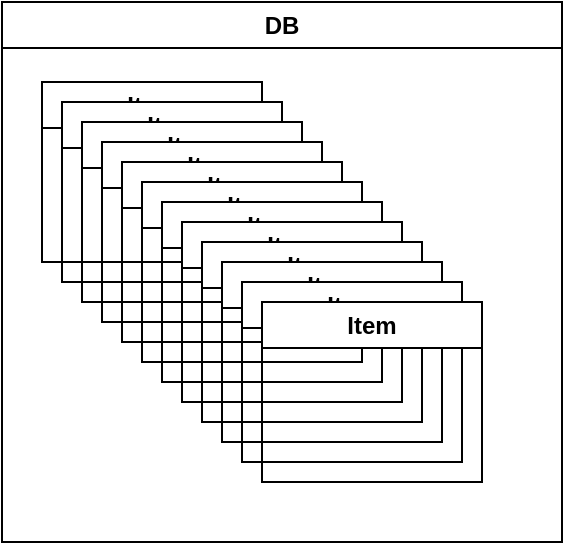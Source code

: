 <mxfile version="21.0.2" type="github">
  <diagram id="C5RBs43oDa-KdzZeNtuy" name="Page-1">
    <mxGraphModel dx="1434" dy="756" grid="1" gridSize="10" guides="1" tooltips="1" connect="1" arrows="1" fold="1" page="1" pageScale="1" pageWidth="827" pageHeight="1169" math="0" shadow="0">
      <root>
        <mxCell id="WIyWlLk6GJQsqaUBKTNV-0" />
        <mxCell id="WIyWlLk6GJQsqaUBKTNV-1" parent="WIyWlLk6GJQsqaUBKTNV-0" />
        <mxCell id="6sigm9hNixch7Fj4dPni-3" value="DB" style="swimlane;whiteSpace=wrap;html=1;" vertex="1" parent="WIyWlLk6GJQsqaUBKTNV-1">
          <mxGeometry x="520" y="40" width="280" height="270" as="geometry" />
        </mxCell>
        <mxCell id="6sigm9hNixch7Fj4dPni-4" value="Item" style="swimlane;whiteSpace=wrap;html=1;" vertex="1" parent="6sigm9hNixch7Fj4dPni-3">
          <mxGeometry x="20" y="40" width="110" height="90" as="geometry" />
        </mxCell>
        <mxCell id="6sigm9hNixch7Fj4dPni-6" value="Item" style="swimlane;whiteSpace=wrap;html=1;" vertex="1" parent="WIyWlLk6GJQsqaUBKTNV-1">
          <mxGeometry x="550" y="90" width="110" height="90" as="geometry" />
        </mxCell>
        <mxCell id="6sigm9hNixch7Fj4dPni-7" value="Item" style="swimlane;whiteSpace=wrap;html=1;" vertex="1" parent="WIyWlLk6GJQsqaUBKTNV-1">
          <mxGeometry x="560" y="100" width="110" height="90" as="geometry" />
        </mxCell>
        <mxCell id="6sigm9hNixch7Fj4dPni-8" value="Item" style="swimlane;whiteSpace=wrap;html=1;" vertex="1" parent="WIyWlLk6GJQsqaUBKTNV-1">
          <mxGeometry x="570" y="110" width="110" height="90" as="geometry" />
        </mxCell>
        <mxCell id="6sigm9hNixch7Fj4dPni-9" value="Item" style="swimlane;whiteSpace=wrap;html=1;" vertex="1" parent="WIyWlLk6GJQsqaUBKTNV-1">
          <mxGeometry x="580" y="120" width="110" height="90" as="geometry" />
        </mxCell>
        <mxCell id="6sigm9hNixch7Fj4dPni-10" value="Item" style="swimlane;whiteSpace=wrap;html=1;" vertex="1" parent="WIyWlLk6GJQsqaUBKTNV-1">
          <mxGeometry x="590" y="130" width="110" height="90" as="geometry" />
        </mxCell>
        <mxCell id="6sigm9hNixch7Fj4dPni-11" value="Item" style="swimlane;whiteSpace=wrap;html=1;" vertex="1" parent="WIyWlLk6GJQsqaUBKTNV-1">
          <mxGeometry x="600" y="140" width="110" height="90" as="geometry" />
        </mxCell>
        <mxCell id="6sigm9hNixch7Fj4dPni-12" value="Item" style="swimlane;whiteSpace=wrap;html=1;" vertex="1" parent="WIyWlLk6GJQsqaUBKTNV-1">
          <mxGeometry x="610" y="150" width="110" height="90" as="geometry" />
        </mxCell>
        <mxCell id="6sigm9hNixch7Fj4dPni-13" value="Item" style="swimlane;whiteSpace=wrap;html=1;" vertex="1" parent="WIyWlLk6GJQsqaUBKTNV-1">
          <mxGeometry x="620" y="160" width="110" height="90" as="geometry" />
        </mxCell>
        <mxCell id="6sigm9hNixch7Fj4dPni-14" value="Item" style="swimlane;whiteSpace=wrap;html=1;" vertex="1" parent="WIyWlLk6GJQsqaUBKTNV-1">
          <mxGeometry x="630" y="170" width="110" height="90" as="geometry" />
        </mxCell>
        <mxCell id="6sigm9hNixch7Fj4dPni-15" value="Item" style="swimlane;whiteSpace=wrap;html=1;" vertex="1" parent="WIyWlLk6GJQsqaUBKTNV-1">
          <mxGeometry x="640" y="180" width="110" height="90" as="geometry" />
        </mxCell>
        <mxCell id="6sigm9hNixch7Fj4dPni-16" value="Item" style="swimlane;whiteSpace=wrap;html=1;" vertex="1" parent="WIyWlLk6GJQsqaUBKTNV-1">
          <mxGeometry x="650" y="190" width="110" height="90" as="geometry" />
        </mxCell>
      </root>
    </mxGraphModel>
  </diagram>
</mxfile>
